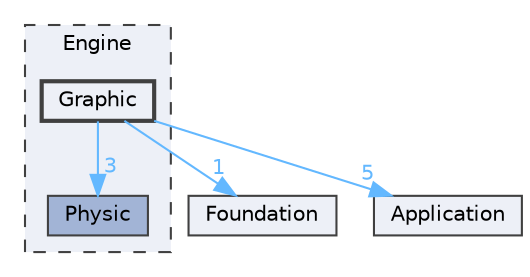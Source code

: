 digraph "Engine/Graphic"
{
 // LATEX_PDF_SIZE
  bgcolor="transparent";
  edge [fontname=Helvetica,fontsize=10,labelfontname=Helvetica,labelfontsize=10];
  node [fontname=Helvetica,fontsize=10,shape=box,height=0.2,width=0.4];
  compound=true
  subgraph clusterdir_0b6ee6e7e9547e675db4add2e5de97da {
    graph [ bgcolor="#edf0f7", pencolor="grey25", label="Engine", fontname=Helvetica,fontsize=10 style="filled,dashed", URL="dir_0b6ee6e7e9547e675db4add2e5de97da.html",tooltip=""]
  dir_8c85e81d571a4a64f072ff417f542c34 [label="Physic", fillcolor="#a2b4d6", color="grey25", style="filled", URL="dir_8c85e81d571a4a64f072ff417f542c34.html",tooltip=""];
  dir_8404e32aee7c4f7d7fc8d76c84d6a5ca [label="Graphic", fillcolor="#edf0f7", color="grey25", style="filled,bold", URL="dir_8404e32aee7c4f7d7fc8d76c84d6a5ca.html",tooltip=""];
  }
  dir_9c6fecefc2ae141615c171b02bcc3e3f [label="Foundation", fillcolor="#edf0f7", color="grey25", style="filled", URL="dir_9c6fecefc2ae141615c171b02bcc3e3f.html",tooltip=""];
  dir_eb1463819d84903762eb6f59cc0c4383 [label="Application", fillcolor="#edf0f7", color="grey25", style="filled", URL="dir_eb1463819d84903762eb6f59cc0c4383.html",tooltip=""];
  dir_8404e32aee7c4f7d7fc8d76c84d6a5ca->dir_8c85e81d571a4a64f072ff417f542c34 [headlabel="3", labeldistance=1.5 headhref="dir_000003_000004.html" href="dir_000003_000004.html" color="steelblue1" fontcolor="steelblue1"];
  dir_8404e32aee7c4f7d7fc8d76c84d6a5ca->dir_9c6fecefc2ae141615c171b02bcc3e3f [headlabel="1", labeldistance=1.5 headhref="dir_000003_000002.html" href="dir_000003_000002.html" color="steelblue1" fontcolor="steelblue1"];
  dir_8404e32aee7c4f7d7fc8d76c84d6a5ca->dir_eb1463819d84903762eb6f59cc0c4383 [headlabel="5", labeldistance=1.5 headhref="dir_000003_000000.html" href="dir_000003_000000.html" color="steelblue1" fontcolor="steelblue1"];
}
